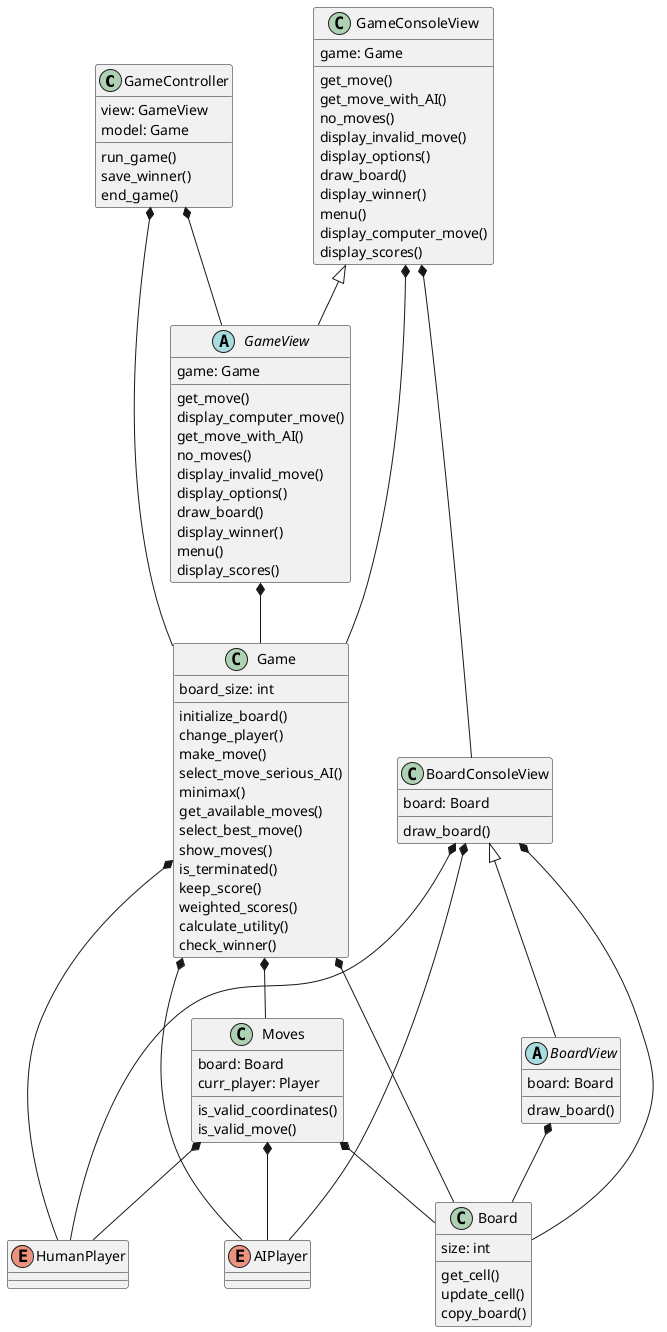 @startuml
class GameController{
    view: GameView
    model: Game
    run_game()
    save_winner()
    end_game()
}
class Board{
    size: int
    get_cell()
    update_cell()
    copy_board()

}
class Game{
    board_size: int
    initialize_board()
    change_player()
    make_move()
    select_move_serious_AI()
    minimax()
    get_available_moves()
    select_best_move()
    show_moves()
    is_terminated()
    keep_score()
    weighted_scores()
    calculate_utility()
    check_winner()
}
class Moves{
    board: Board
    curr_player: Player
    is_valid_coordinates()
    is_valid_move()
}
enum HumanPlayer{
}
enum AIPlayer{
}

class BoardConsoleView{
    board: Board
    draw_board()
}

abstract class BoardView{
    board: Board
    draw_board()
}

class GameConsoleView{
    game: Game
    get_move()
    get_move_with_AI()
    no_moves()
    display_invalid_move()
    display_options()
    draw_board()
    display_winner()
    menu()
    display_computer_move()
    display_scores()
}

abstract class GameView{
    game: Game
    get_move()
    display_computer_move()
    get_move_with_AI()
    no_moves()
    display_invalid_move()
    display_options()
    draw_board()
    display_winner()
    menu()
    display_scores()
}
Game *-- HumanPlayer
Game *-- AIPlayer
Game *-- Board
Game *-- Moves
Moves *-- Board
Moves *-- HumanPlayer
Moves *--AIPlayer
BoardView *-- Board 
GameView *-- Game
BoardConsoleView *-- Board
BoardConsoleView *--HumanPlayer
BoardConsoleView *-- AIPlayer
BoardConsoleView <|--BoardView
GameConsoleView *-- BoardConsoleView
GameConsoleView *-- Game
GameConsoleView <|-- GameView

GameController *-- Game
GameController *-- GameView

@enduml

